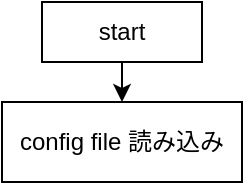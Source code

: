 <mxfile>
    <diagram id="nmI8wuwU8ikhZ6xzagHN" name="ページ1">
        <mxGraphModel dx="1096" dy="624" grid="1" gridSize="10" guides="1" tooltips="1" connect="1" arrows="1" fold="1" page="1" pageScale="1" pageWidth="850" pageHeight="1100" math="0" shadow="0">
            <root>
                <mxCell id="0"/>
                <mxCell id="1" parent="0"/>
                <mxCell id="4" value="" style="edgeStyle=none;html=1;" edge="1" parent="1" source="2" target="3">
                    <mxGeometry relative="1" as="geometry"/>
                </mxCell>
                <mxCell id="2" value="start" style="rounded=0;whiteSpace=wrap;html=1;" vertex="1" parent="1">
                    <mxGeometry x="40" y="320" width="80" height="30" as="geometry"/>
                </mxCell>
                <mxCell id="3" value="config file 読み込み" style="rounded=0;whiteSpace=wrap;html=1;" vertex="1" parent="1">
                    <mxGeometry x="20" y="370" width="120" height="40" as="geometry"/>
                </mxCell>
            </root>
        </mxGraphModel>
    </diagram>
</mxfile>